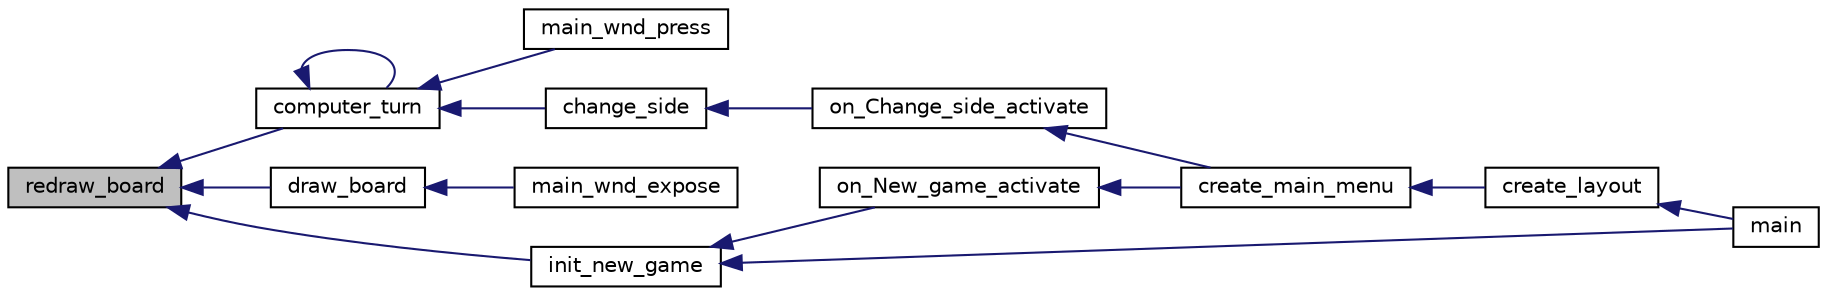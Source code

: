 digraph "redraw_board"
{
  edge [fontname="Helvetica",fontsize="10",labelfontname="Helvetica",labelfontsize="10"];
  node [fontname="Helvetica",fontsize="10",shape=record];
  rankdir="LR";
  Node1 [label="redraw_board",height=0.2,width=0.4,color="black", fillcolor="grey75", style="filled", fontcolor="black"];
  Node1 -> Node2 [dir="back",color="midnightblue",fontsize="10",style="solid",fontname="Helvetica"];
  Node2 [label="computer_turn",height=0.2,width=0.4,color="black", fillcolor="white", style="filled",URL="$play_8h.html#a17abcf9afd0b549b7b3096b54c434215",tooltip="TBD. "];
  Node2 -> Node3 [dir="back",color="midnightblue",fontsize="10",style="solid",fontname="Helvetica"];
  Node3 [label="main_wnd_press",height=0.2,width=0.4,color="black", fillcolor="white", style="filled",URL="$play_8h.html#a895d9a56d328170d4e562ca75b3c1149",tooltip="TBD. "];
  Node2 -> Node2 [dir="back",color="midnightblue",fontsize="10",style="solid",fontname="Helvetica"];
  Node2 -> Node4 [dir="back",color="midnightblue",fontsize="10",style="solid",fontname="Helvetica"];
  Node4 [label="change_side",height=0.2,width=0.4,color="black", fillcolor="white", style="filled",URL="$play_8h.html#a757ee62eb84c6fa1c94ae70fff642908",tooltip="TBD. "];
  Node4 -> Node5 [dir="back",color="midnightblue",fontsize="10",style="solid",fontname="Helvetica"];
  Node5 [label="on_Change_side_activate",height=0.2,width=0.4,color="black", fillcolor="white", style="filled",URL="$menu_8h.html#adaa6cb2e2cabbbc530056e59198d6f28",tooltip="TBD. "];
  Node5 -> Node6 [dir="back",color="midnightblue",fontsize="10",style="solid",fontname="Helvetica"];
  Node6 [label="create_main_menu",height=0.2,width=0.4,color="black", fillcolor="white", style="filled",URL="$menu_8h.html#a471cbcec6dc5a836f99b73a197689dc4",tooltip="TBD. "];
  Node6 -> Node7 [dir="back",color="midnightblue",fontsize="10",style="solid",fontname="Helvetica"];
  Node7 [label="create_layout",height=0.2,width=0.4,color="black", fillcolor="white", style="filled",URL="$layout_8h.html#a9a4304455cc3d031bef15c71213dc340",tooltip="TBD. "];
  Node7 -> Node8 [dir="back",color="midnightblue",fontsize="10",style="solid",fontname="Helvetica"];
  Node8 [label="main",height=0.2,width=0.4,color="black", fillcolor="white", style="filled",URL="$atilo_8h.html#a0ddf1224851353fc92bfbff6f499fa97",tooltip="TBD. "];
  Node1 -> Node9 [dir="back",color="midnightblue",fontsize="10",style="solid",fontname="Helvetica"];
  Node9 [label="draw_board",height=0.2,width=0.4,color="black", fillcolor="white", style="filled",URL="$layout_8h.html#a5c409dd71662e3df411514910bf0e180",tooltip="TBD. "];
  Node9 -> Node10 [dir="back",color="midnightblue",fontsize="10",style="solid",fontname="Helvetica"];
  Node10 [label="main_wnd_expose",height=0.2,width=0.4,color="black", fillcolor="white", style="filled",URL="$atilo_8h.html#a609e4ea600f1c9513dc4b04da6a87ff3",tooltip="TBD. "];
  Node1 -> Node11 [dir="back",color="midnightblue",fontsize="10",style="solid",fontname="Helvetica"];
  Node11 [label="init_new_game",height=0.2,width=0.4,color="black", fillcolor="white", style="filled",URL="$atilo_8h.html#a757d0c4230235ca011c35661c64ebf27",tooltip="TBD. "];
  Node11 -> Node8 [dir="back",color="midnightblue",fontsize="10",style="solid",fontname="Helvetica"];
  Node11 -> Node12 [dir="back",color="midnightblue",fontsize="10",style="solid",fontname="Helvetica"];
  Node12 [label="on_New_game_activate",height=0.2,width=0.4,color="black", fillcolor="white", style="filled",URL="$menu_8h.html#aba9deb52d27320ec8895b36f8f2512f1",tooltip="TBD. "];
  Node12 -> Node6 [dir="back",color="midnightblue",fontsize="10",style="solid",fontname="Helvetica"];
}
